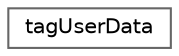 digraph "类继承关系图"
{
 // LATEX_PDF_SIZE
  bgcolor="transparent";
  edge [fontname=Helvetica,fontsize=10,labelfontname=Helvetica,labelfontsize=10];
  node [fontname=Helvetica,fontsize=10,shape=box,height=0.2,width=0.4];
  rankdir="LR";
  Node0 [id="Node000000",label="tagUserData",height=0.2,width=0.4,color="grey40", fillcolor="white", style="filled",URL="$structtag_user_data.html",tooltip="用户登录后获取到的用户数据。"];
}
